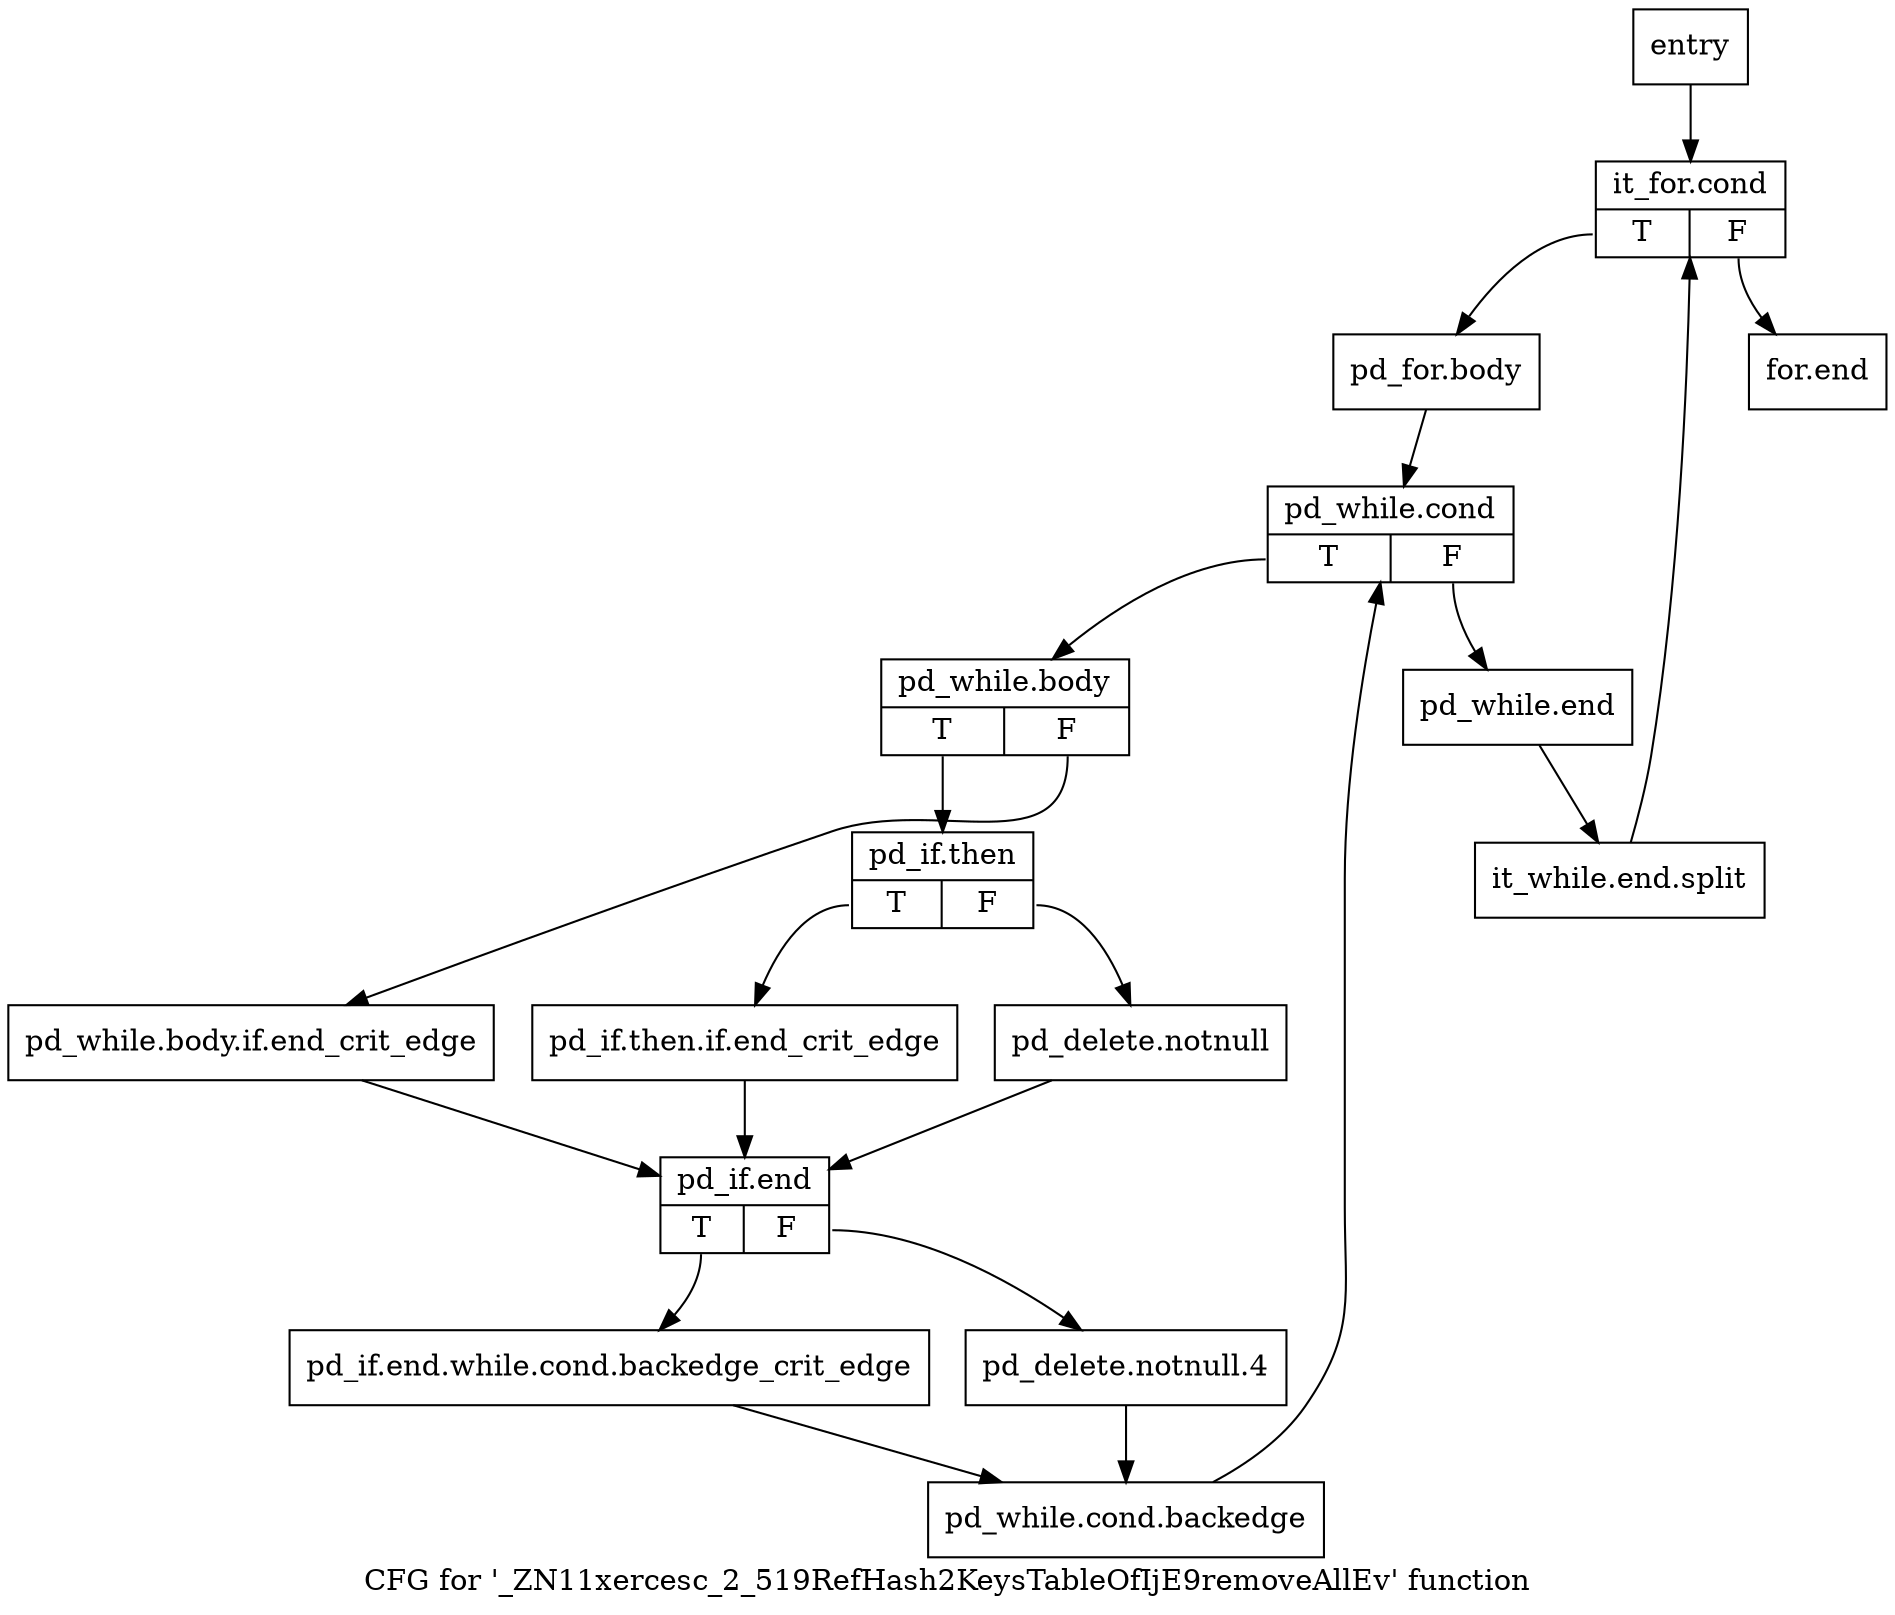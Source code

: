 digraph "CFG for '_ZN11xercesc_2_519RefHash2KeysTableOfIjE9removeAllEv' function" {
	label="CFG for '_ZN11xercesc_2_519RefHash2KeysTableOfIjE9removeAllEv' function";

	Node0x387ad90 [shape=record,label="{entry}"];
	Node0x387ad90 -> Node0x387ade0;
	Node0x387ade0 [shape=record,label="{it_for.cond|{<s0>T|<s1>F}}"];
	Node0x387ade0:s0 -> Node0x387ae30;
	Node0x387ade0:s1 -> Node0x387b1f0;
	Node0x387ae30 [shape=record,label="{pd_for.body}"];
	Node0x387ae30 -> Node0x387ae80;
	Node0x387ae80 [shape=record,label="{pd_while.cond|{<s0>T|<s1>F}}"];
	Node0x387ae80:s0 -> Node0x387aed0;
	Node0x387ae80:s1 -> Node0x387b1a0;
	Node0x387aed0 [shape=record,label="{pd_while.body|{<s0>T|<s1>F}}"];
	Node0x387aed0:s0 -> Node0x387af70;
	Node0x387aed0:s1 -> Node0x387af20;
	Node0x387af20 [shape=record,label="{pd_while.body.if.end_crit_edge}"];
	Node0x387af20 -> Node0x387b060;
	Node0x387af70 [shape=record,label="{pd_if.then|{<s0>T|<s1>F}}"];
	Node0x387af70:s0 -> Node0x387afc0;
	Node0x387af70:s1 -> Node0x387b010;
	Node0x387afc0 [shape=record,label="{pd_if.then.if.end_crit_edge}"];
	Node0x387afc0 -> Node0x387b060;
	Node0x387b010 [shape=record,label="{pd_delete.notnull}"];
	Node0x387b010 -> Node0x387b060;
	Node0x387b060 [shape=record,label="{pd_if.end|{<s0>T|<s1>F}}"];
	Node0x387b060:s0 -> Node0x387b0b0;
	Node0x387b060:s1 -> Node0x387b100;
	Node0x387b0b0 [shape=record,label="{pd_if.end.while.cond.backedge_crit_edge}"];
	Node0x387b0b0 -> Node0x387b150;
	Node0x387b100 [shape=record,label="{pd_delete.notnull.4}"];
	Node0x387b100 -> Node0x387b150;
	Node0x387b150 [shape=record,label="{pd_while.cond.backedge}"];
	Node0x387b150 -> Node0x387ae80;
	Node0x387b1a0 [shape=record,label="{pd_while.end}"];
	Node0x387b1a0 -> Node0xaab4ef0;
	Node0xaab4ef0 [shape=record,label="{it_while.end.split}"];
	Node0xaab4ef0 -> Node0x387ade0;
	Node0x387b1f0 [shape=record,label="{for.end}"];
}
